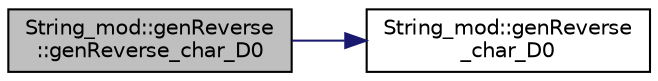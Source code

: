 digraph "String_mod::genReverse::genReverse_char_D0"
{
 // LATEX_PDF_SIZE
  edge [fontname="Helvetica",fontsize="10",labelfontname="Helvetica",labelfontsize="10"];
  node [fontname="Helvetica",fontsize="10",shape=record];
  rankdir="LR";
  Node1 [label="String_mod::genReverse\l::genReverse_char_D0",height=0.2,width=0.4,color="black", fillcolor="grey75", style="filled", fontcolor="black",tooltip="Generate the reverse of the input assumed-shape character of default kind."];
  Node1 -> Node2 [color="midnightblue",fontsize="10",style="solid",fontname="Helvetica"];
  Node2 [label="String_mod::genReverse\l_char_D0",height=0.2,width=0.4,color="black", fillcolor="white", style="filled",URL="$namespaceString__mod.html#aa9be12ed3821cd5ec5d6b804e6943b28",tooltip="Generate the reverse of the input assumed-shape character of default kind."];
}
